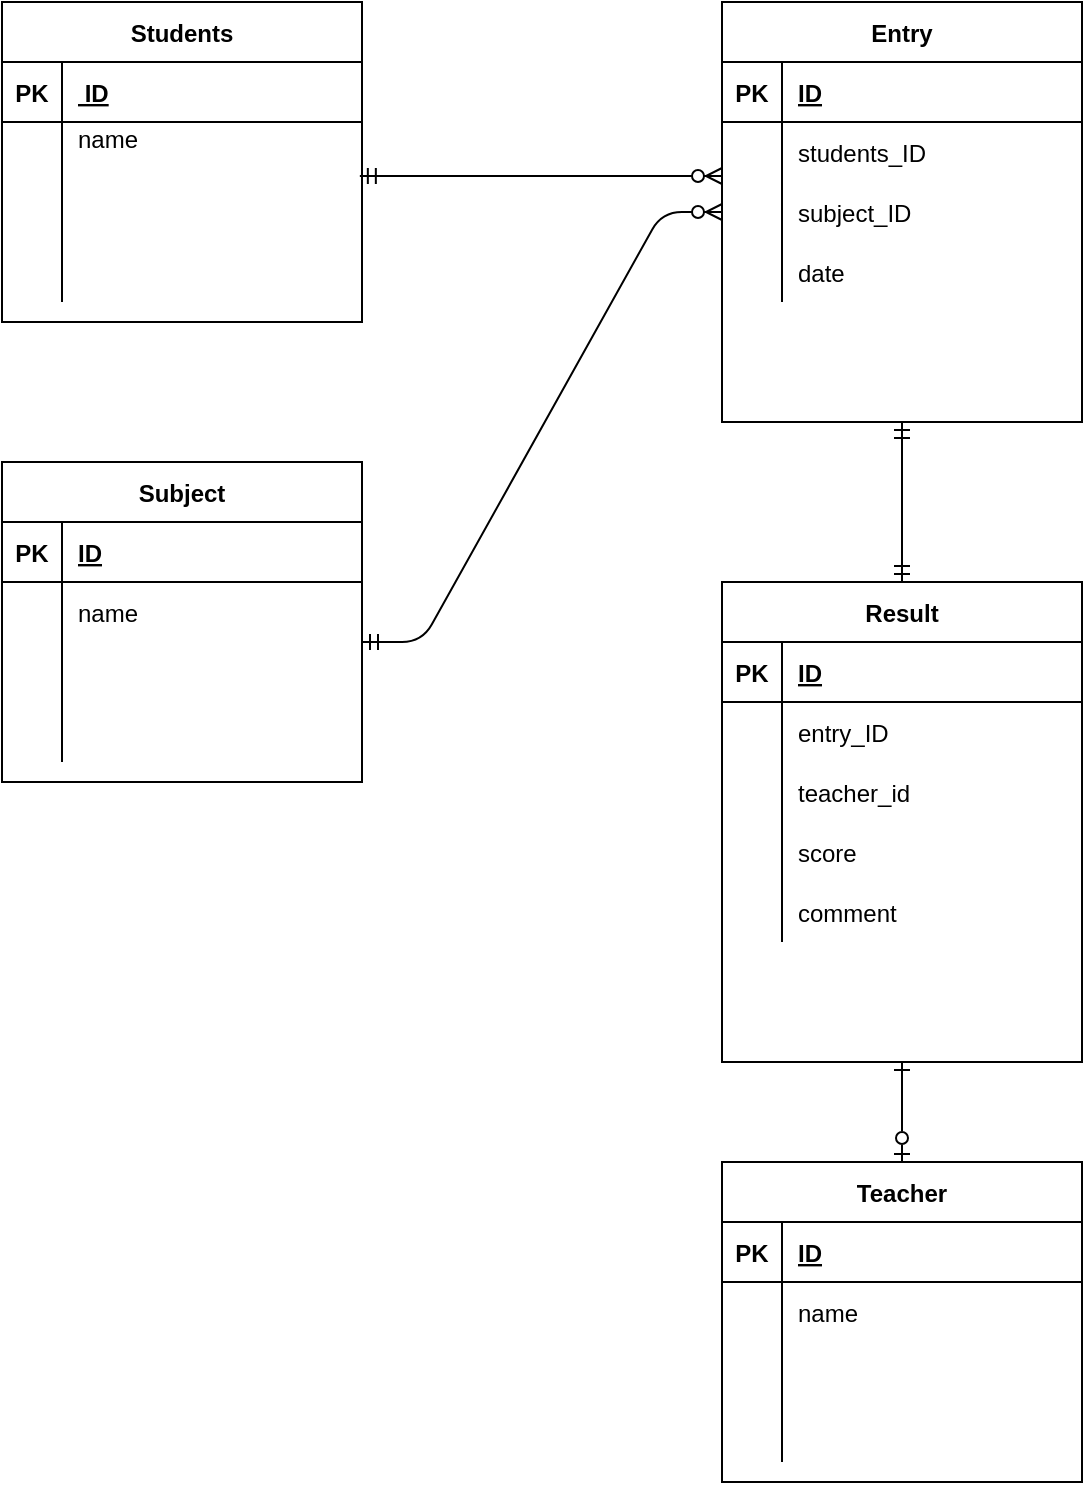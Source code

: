 <mxfile>
    <diagram id="nfkrNo7F_W3SSJUplzBl" name="ページ1">
        <mxGraphModel dx="728" dy="680" grid="1" gridSize="10" guides="1" tooltips="1" connect="1" arrows="1" fold="1" page="1" pageScale="1" pageWidth="827" pageHeight="1169" math="0" shadow="0">
            <root>
                <mxCell id="0"/>
                <mxCell id="1" parent="0"/>
                <mxCell id="3nr9EpFdbBmZAxnOFR-V-1" value="Students" style="shape=table;startSize=30;container=1;collapsible=1;childLayout=tableLayout;fixedRows=1;rowLines=0;fontStyle=1;align=center;resizeLast=1;" parent="1" vertex="1">
                    <mxGeometry x="80" y="150" width="180" height="160" as="geometry"/>
                </mxCell>
                <mxCell id="3nr9EpFdbBmZAxnOFR-V-2" value="" style="shape=partialRectangle;collapsible=0;dropTarget=0;pointerEvents=0;fillColor=none;top=0;left=0;bottom=1;right=0;points=[[0,0.5],[1,0.5]];portConstraint=eastwest;" parent="3nr9EpFdbBmZAxnOFR-V-1" vertex="1">
                    <mxGeometry y="30" width="180" height="30" as="geometry"/>
                </mxCell>
                <mxCell id="3nr9EpFdbBmZAxnOFR-V-3" value="PK" style="shape=partialRectangle;connectable=0;fillColor=none;top=0;left=0;bottom=0;right=0;fontStyle=1;overflow=hidden;" parent="3nr9EpFdbBmZAxnOFR-V-2" vertex="1">
                    <mxGeometry width="30" height="30" as="geometry">
                        <mxRectangle width="30" height="30" as="alternateBounds"/>
                    </mxGeometry>
                </mxCell>
                <mxCell id="3nr9EpFdbBmZAxnOFR-V-4" value=" ID" style="shape=partialRectangle;connectable=0;fillColor=none;top=0;left=0;bottom=0;right=0;align=left;spacingLeft=6;fontStyle=5;overflow=hidden;" parent="3nr9EpFdbBmZAxnOFR-V-2" vertex="1">
                    <mxGeometry x="30" width="150" height="30" as="geometry">
                        <mxRectangle width="150" height="30" as="alternateBounds"/>
                    </mxGeometry>
                </mxCell>
                <mxCell id="3nr9EpFdbBmZAxnOFR-V-5" value="" style="shape=partialRectangle;collapsible=0;dropTarget=0;pointerEvents=0;fillColor=none;top=0;left=0;bottom=0;right=0;points=[[0,0.5],[1,0.5]];portConstraint=eastwest;" parent="3nr9EpFdbBmZAxnOFR-V-1" vertex="1">
                    <mxGeometry y="60" width="180" height="30" as="geometry"/>
                </mxCell>
                <mxCell id="3nr9EpFdbBmZAxnOFR-V-6" value="" style="shape=partialRectangle;connectable=0;fillColor=none;top=0;left=0;bottom=0;right=0;editable=1;overflow=hidden;" parent="3nr9EpFdbBmZAxnOFR-V-5" vertex="1">
                    <mxGeometry width="30" height="30" as="geometry">
                        <mxRectangle width="30" height="30" as="alternateBounds"/>
                    </mxGeometry>
                </mxCell>
                <mxCell id="3nr9EpFdbBmZAxnOFR-V-7" value="name&#10;" style="shape=partialRectangle;connectable=0;fillColor=none;top=0;left=0;bottom=0;right=0;align=left;spacingLeft=6;overflow=hidden;" parent="3nr9EpFdbBmZAxnOFR-V-5" vertex="1">
                    <mxGeometry x="30" width="150" height="30" as="geometry">
                        <mxRectangle width="150" height="30" as="alternateBounds"/>
                    </mxGeometry>
                </mxCell>
                <mxCell id="3nr9EpFdbBmZAxnOFR-V-8" value="" style="shape=partialRectangle;collapsible=0;dropTarget=0;pointerEvents=0;fillColor=none;top=0;left=0;bottom=0;right=0;points=[[0,0.5],[1,0.5]];portConstraint=eastwest;" parent="3nr9EpFdbBmZAxnOFR-V-1" vertex="1">
                    <mxGeometry y="90" width="180" height="30" as="geometry"/>
                </mxCell>
                <mxCell id="3nr9EpFdbBmZAxnOFR-V-9" value="" style="shape=partialRectangle;connectable=0;fillColor=none;top=0;left=0;bottom=0;right=0;editable=1;overflow=hidden;" parent="3nr9EpFdbBmZAxnOFR-V-8" vertex="1">
                    <mxGeometry width="30" height="30" as="geometry">
                        <mxRectangle width="30" height="30" as="alternateBounds"/>
                    </mxGeometry>
                </mxCell>
                <mxCell id="3nr9EpFdbBmZAxnOFR-V-10" value="" style="shape=partialRectangle;connectable=0;fillColor=none;top=0;left=0;bottom=0;right=0;align=left;spacingLeft=6;overflow=hidden;" parent="3nr9EpFdbBmZAxnOFR-V-8" vertex="1">
                    <mxGeometry x="30" width="150" height="30" as="geometry">
                        <mxRectangle width="150" height="30" as="alternateBounds"/>
                    </mxGeometry>
                </mxCell>
                <mxCell id="3nr9EpFdbBmZAxnOFR-V-11" value="" style="shape=partialRectangle;collapsible=0;dropTarget=0;pointerEvents=0;fillColor=none;top=0;left=0;bottom=0;right=0;points=[[0,0.5],[1,0.5]];portConstraint=eastwest;" parent="3nr9EpFdbBmZAxnOFR-V-1" vertex="1">
                    <mxGeometry y="120" width="180" height="30" as="geometry"/>
                </mxCell>
                <mxCell id="3nr9EpFdbBmZAxnOFR-V-12" value="" style="shape=partialRectangle;connectable=0;fillColor=none;top=0;left=0;bottom=0;right=0;editable=1;overflow=hidden;" parent="3nr9EpFdbBmZAxnOFR-V-11" vertex="1">
                    <mxGeometry width="30" height="30" as="geometry">
                        <mxRectangle width="30" height="30" as="alternateBounds"/>
                    </mxGeometry>
                </mxCell>
                <mxCell id="3nr9EpFdbBmZAxnOFR-V-13" value="" style="shape=partialRectangle;connectable=0;fillColor=none;top=0;left=0;bottom=0;right=0;align=left;spacingLeft=6;overflow=hidden;" parent="3nr9EpFdbBmZAxnOFR-V-11" vertex="1">
                    <mxGeometry x="30" width="150" height="30" as="geometry">
                        <mxRectangle width="150" height="30" as="alternateBounds"/>
                    </mxGeometry>
                </mxCell>
                <mxCell id="3nr9EpFdbBmZAxnOFR-V-14" value="Teacher" style="shape=table;startSize=30;container=1;collapsible=1;childLayout=tableLayout;fixedRows=1;rowLines=0;fontStyle=1;align=center;resizeLast=1;" parent="1" vertex="1">
                    <mxGeometry x="440" y="730" width="180" height="160" as="geometry"/>
                </mxCell>
                <mxCell id="3nr9EpFdbBmZAxnOFR-V-15" value="" style="shape=partialRectangle;collapsible=0;dropTarget=0;pointerEvents=0;fillColor=none;top=0;left=0;bottom=1;right=0;points=[[0,0.5],[1,0.5]];portConstraint=eastwest;" parent="3nr9EpFdbBmZAxnOFR-V-14" vertex="1">
                    <mxGeometry y="30" width="180" height="30" as="geometry"/>
                </mxCell>
                <mxCell id="3nr9EpFdbBmZAxnOFR-V-16" value="PK" style="shape=partialRectangle;connectable=0;fillColor=none;top=0;left=0;bottom=0;right=0;fontStyle=1;overflow=hidden;" parent="3nr9EpFdbBmZAxnOFR-V-15" vertex="1">
                    <mxGeometry width="30" height="30" as="geometry">
                        <mxRectangle width="30" height="30" as="alternateBounds"/>
                    </mxGeometry>
                </mxCell>
                <mxCell id="3nr9EpFdbBmZAxnOFR-V-17" value="ID" style="shape=partialRectangle;connectable=0;fillColor=none;top=0;left=0;bottom=0;right=0;align=left;spacingLeft=6;fontStyle=5;overflow=hidden;" parent="3nr9EpFdbBmZAxnOFR-V-15" vertex="1">
                    <mxGeometry x="30" width="150" height="30" as="geometry">
                        <mxRectangle width="150" height="30" as="alternateBounds"/>
                    </mxGeometry>
                </mxCell>
                <mxCell id="3nr9EpFdbBmZAxnOFR-V-18" value="" style="shape=partialRectangle;collapsible=0;dropTarget=0;pointerEvents=0;fillColor=none;top=0;left=0;bottom=0;right=0;points=[[0,0.5],[1,0.5]];portConstraint=eastwest;" parent="3nr9EpFdbBmZAxnOFR-V-14" vertex="1">
                    <mxGeometry y="60" width="180" height="30" as="geometry"/>
                </mxCell>
                <mxCell id="3nr9EpFdbBmZAxnOFR-V-19" value="" style="shape=partialRectangle;connectable=0;fillColor=none;top=0;left=0;bottom=0;right=0;editable=1;overflow=hidden;" parent="3nr9EpFdbBmZAxnOFR-V-18" vertex="1">
                    <mxGeometry width="30" height="30" as="geometry">
                        <mxRectangle width="30" height="30" as="alternateBounds"/>
                    </mxGeometry>
                </mxCell>
                <mxCell id="3nr9EpFdbBmZAxnOFR-V-20" value="name" style="shape=partialRectangle;connectable=0;fillColor=none;top=0;left=0;bottom=0;right=0;align=left;spacingLeft=6;overflow=hidden;" parent="3nr9EpFdbBmZAxnOFR-V-18" vertex="1">
                    <mxGeometry x="30" width="150" height="30" as="geometry">
                        <mxRectangle width="150" height="30" as="alternateBounds"/>
                    </mxGeometry>
                </mxCell>
                <mxCell id="3nr9EpFdbBmZAxnOFR-V-21" value="" style="shape=partialRectangle;collapsible=0;dropTarget=0;pointerEvents=0;fillColor=none;top=0;left=0;bottom=0;right=0;points=[[0,0.5],[1,0.5]];portConstraint=eastwest;" parent="3nr9EpFdbBmZAxnOFR-V-14" vertex="1">
                    <mxGeometry y="90" width="180" height="30" as="geometry"/>
                </mxCell>
                <mxCell id="3nr9EpFdbBmZAxnOFR-V-22" value="" style="shape=partialRectangle;connectable=0;fillColor=none;top=0;left=0;bottom=0;right=0;editable=1;overflow=hidden;" parent="3nr9EpFdbBmZAxnOFR-V-21" vertex="1">
                    <mxGeometry width="30" height="30" as="geometry">
                        <mxRectangle width="30" height="30" as="alternateBounds"/>
                    </mxGeometry>
                </mxCell>
                <mxCell id="3nr9EpFdbBmZAxnOFR-V-23" value="" style="shape=partialRectangle;connectable=0;fillColor=none;top=0;left=0;bottom=0;right=0;align=left;spacingLeft=6;overflow=hidden;" parent="3nr9EpFdbBmZAxnOFR-V-21" vertex="1">
                    <mxGeometry x="30" width="150" height="30" as="geometry">
                        <mxRectangle width="150" height="30" as="alternateBounds"/>
                    </mxGeometry>
                </mxCell>
                <mxCell id="3nr9EpFdbBmZAxnOFR-V-24" value="" style="shape=partialRectangle;collapsible=0;dropTarget=0;pointerEvents=0;fillColor=none;top=0;left=0;bottom=0;right=0;points=[[0,0.5],[1,0.5]];portConstraint=eastwest;" parent="3nr9EpFdbBmZAxnOFR-V-14" vertex="1">
                    <mxGeometry y="120" width="180" height="30" as="geometry"/>
                </mxCell>
                <mxCell id="3nr9EpFdbBmZAxnOFR-V-25" value="" style="shape=partialRectangle;connectable=0;fillColor=none;top=0;left=0;bottom=0;right=0;editable=1;overflow=hidden;" parent="3nr9EpFdbBmZAxnOFR-V-24" vertex="1">
                    <mxGeometry width="30" height="30" as="geometry">
                        <mxRectangle width="30" height="30" as="alternateBounds"/>
                    </mxGeometry>
                </mxCell>
                <mxCell id="3nr9EpFdbBmZAxnOFR-V-26" value="" style="shape=partialRectangle;connectable=0;fillColor=none;top=0;left=0;bottom=0;right=0;align=left;spacingLeft=6;overflow=hidden;" parent="3nr9EpFdbBmZAxnOFR-V-24" vertex="1">
                    <mxGeometry x="30" width="150" height="30" as="geometry">
                        <mxRectangle width="150" height="30" as="alternateBounds"/>
                    </mxGeometry>
                </mxCell>
                <mxCell id="3nr9EpFdbBmZAxnOFR-V-27" value="Subject" style="shape=table;startSize=30;container=1;collapsible=1;childLayout=tableLayout;fixedRows=1;rowLines=0;fontStyle=1;align=center;resizeLast=1;" parent="1" vertex="1">
                    <mxGeometry x="80" y="380" width="180" height="160" as="geometry"/>
                </mxCell>
                <mxCell id="3nr9EpFdbBmZAxnOFR-V-28" value="" style="shape=partialRectangle;collapsible=0;dropTarget=0;pointerEvents=0;fillColor=none;top=0;left=0;bottom=1;right=0;points=[[0,0.5],[1,0.5]];portConstraint=eastwest;" parent="3nr9EpFdbBmZAxnOFR-V-27" vertex="1">
                    <mxGeometry y="30" width="180" height="30" as="geometry"/>
                </mxCell>
                <mxCell id="3nr9EpFdbBmZAxnOFR-V-29" value="PK" style="shape=partialRectangle;connectable=0;fillColor=none;top=0;left=0;bottom=0;right=0;fontStyle=1;overflow=hidden;" parent="3nr9EpFdbBmZAxnOFR-V-28" vertex="1">
                    <mxGeometry width="30" height="30" as="geometry">
                        <mxRectangle width="30" height="30" as="alternateBounds"/>
                    </mxGeometry>
                </mxCell>
                <mxCell id="3nr9EpFdbBmZAxnOFR-V-30" value="ID" style="shape=partialRectangle;connectable=0;fillColor=none;top=0;left=0;bottom=0;right=0;align=left;spacingLeft=6;fontStyle=5;overflow=hidden;" parent="3nr9EpFdbBmZAxnOFR-V-28" vertex="1">
                    <mxGeometry x="30" width="150" height="30" as="geometry">
                        <mxRectangle width="150" height="30" as="alternateBounds"/>
                    </mxGeometry>
                </mxCell>
                <mxCell id="3nr9EpFdbBmZAxnOFR-V-31" value="" style="shape=partialRectangle;collapsible=0;dropTarget=0;pointerEvents=0;fillColor=none;top=0;left=0;bottom=0;right=0;points=[[0,0.5],[1,0.5]];portConstraint=eastwest;" parent="3nr9EpFdbBmZAxnOFR-V-27" vertex="1">
                    <mxGeometry y="60" width="180" height="30" as="geometry"/>
                </mxCell>
                <mxCell id="3nr9EpFdbBmZAxnOFR-V-32" value="" style="shape=partialRectangle;connectable=0;fillColor=none;top=0;left=0;bottom=0;right=0;editable=1;overflow=hidden;" parent="3nr9EpFdbBmZAxnOFR-V-31" vertex="1">
                    <mxGeometry width="30" height="30" as="geometry">
                        <mxRectangle width="30" height="30" as="alternateBounds"/>
                    </mxGeometry>
                </mxCell>
                <mxCell id="3nr9EpFdbBmZAxnOFR-V-33" value="name" style="shape=partialRectangle;connectable=0;fillColor=none;top=0;left=0;bottom=0;right=0;align=left;spacingLeft=6;overflow=hidden;" parent="3nr9EpFdbBmZAxnOFR-V-31" vertex="1">
                    <mxGeometry x="30" width="150" height="30" as="geometry">
                        <mxRectangle width="150" height="30" as="alternateBounds"/>
                    </mxGeometry>
                </mxCell>
                <mxCell id="3nr9EpFdbBmZAxnOFR-V-34" value="" style="shape=partialRectangle;collapsible=0;dropTarget=0;pointerEvents=0;fillColor=none;top=0;left=0;bottom=0;right=0;points=[[0,0.5],[1,0.5]];portConstraint=eastwest;" parent="3nr9EpFdbBmZAxnOFR-V-27" vertex="1">
                    <mxGeometry y="90" width="180" height="30" as="geometry"/>
                </mxCell>
                <mxCell id="3nr9EpFdbBmZAxnOFR-V-35" value="" style="shape=partialRectangle;connectable=0;fillColor=none;top=0;left=0;bottom=0;right=0;editable=1;overflow=hidden;" parent="3nr9EpFdbBmZAxnOFR-V-34" vertex="1">
                    <mxGeometry width="30" height="30" as="geometry">
                        <mxRectangle width="30" height="30" as="alternateBounds"/>
                    </mxGeometry>
                </mxCell>
                <mxCell id="3nr9EpFdbBmZAxnOFR-V-36" value="" style="shape=partialRectangle;connectable=0;fillColor=none;top=0;left=0;bottom=0;right=0;align=left;spacingLeft=6;overflow=hidden;" parent="3nr9EpFdbBmZAxnOFR-V-34" vertex="1">
                    <mxGeometry x="30" width="150" height="30" as="geometry">
                        <mxRectangle width="150" height="30" as="alternateBounds"/>
                    </mxGeometry>
                </mxCell>
                <mxCell id="3nr9EpFdbBmZAxnOFR-V-37" value="" style="shape=partialRectangle;collapsible=0;dropTarget=0;pointerEvents=0;fillColor=none;top=0;left=0;bottom=0;right=0;points=[[0,0.5],[1,0.5]];portConstraint=eastwest;" parent="3nr9EpFdbBmZAxnOFR-V-27" vertex="1">
                    <mxGeometry y="120" width="180" height="30" as="geometry"/>
                </mxCell>
                <mxCell id="3nr9EpFdbBmZAxnOFR-V-38" value="" style="shape=partialRectangle;connectable=0;fillColor=none;top=0;left=0;bottom=0;right=0;editable=1;overflow=hidden;" parent="3nr9EpFdbBmZAxnOFR-V-37" vertex="1">
                    <mxGeometry width="30" height="30" as="geometry">
                        <mxRectangle width="30" height="30" as="alternateBounds"/>
                    </mxGeometry>
                </mxCell>
                <mxCell id="3nr9EpFdbBmZAxnOFR-V-39" value="" style="shape=partialRectangle;connectable=0;fillColor=none;top=0;left=0;bottom=0;right=0;align=left;spacingLeft=6;overflow=hidden;" parent="3nr9EpFdbBmZAxnOFR-V-37" vertex="1">
                    <mxGeometry x="30" width="150" height="30" as="geometry">
                        <mxRectangle width="150" height="30" as="alternateBounds"/>
                    </mxGeometry>
                </mxCell>
                <mxCell id="NAHXFO746mglWxtAbuVT-7" style="edgeStyle=none;html=1;exitX=0.5;exitY=1;exitDx=0;exitDy=0;endArrow=ERmandOne;endFill=0;entryX=0.5;entryY=0;entryDx=0;entryDy=0;startArrow=ERmandOne;startFill=0;" edge="1" parent="1" source="3nr9EpFdbBmZAxnOFR-V-79" target="3nr9EpFdbBmZAxnOFR-V-92">
                    <mxGeometry relative="1" as="geometry">
                        <mxPoint x="530" y="380" as="targetPoint"/>
                    </mxGeometry>
                </mxCell>
                <mxCell id="3nr9EpFdbBmZAxnOFR-V-79" value="Entry" style="shape=table;startSize=30;container=1;collapsible=1;childLayout=tableLayout;fixedRows=1;rowLines=0;fontStyle=1;align=center;resizeLast=1;" parent="1" vertex="1">
                    <mxGeometry x="440" y="150" width="180" height="210" as="geometry"/>
                </mxCell>
                <mxCell id="3nr9EpFdbBmZAxnOFR-V-117" value="" style="shape=partialRectangle;collapsible=0;dropTarget=0;pointerEvents=0;fillColor=none;top=0;left=0;bottom=1;right=0;points=[[0,0.5],[1,0.5]];portConstraint=eastwest;" parent="3nr9EpFdbBmZAxnOFR-V-79" vertex="1">
                    <mxGeometry y="30" width="180" height="30" as="geometry"/>
                </mxCell>
                <mxCell id="3nr9EpFdbBmZAxnOFR-V-118" value="PK" style="shape=partialRectangle;connectable=0;fillColor=none;top=0;left=0;bottom=0;right=0;fontStyle=1;overflow=hidden;" parent="3nr9EpFdbBmZAxnOFR-V-117" vertex="1">
                    <mxGeometry width="30" height="30" as="geometry">
                        <mxRectangle width="30" height="30" as="alternateBounds"/>
                    </mxGeometry>
                </mxCell>
                <mxCell id="3nr9EpFdbBmZAxnOFR-V-119" value="ID" style="shape=partialRectangle;connectable=0;fillColor=none;top=0;left=0;bottom=0;right=0;align=left;spacingLeft=6;fontStyle=5;overflow=hidden;" parent="3nr9EpFdbBmZAxnOFR-V-117" vertex="1">
                    <mxGeometry x="30" width="150" height="30" as="geometry">
                        <mxRectangle width="150" height="30" as="alternateBounds"/>
                    </mxGeometry>
                </mxCell>
                <mxCell id="3nr9EpFdbBmZAxnOFR-V-86" value="" style="shape=partialRectangle;collapsible=0;dropTarget=0;pointerEvents=0;fillColor=none;top=0;left=0;bottom=0;right=0;points=[[0,0.5],[1,0.5]];portConstraint=eastwest;" parent="3nr9EpFdbBmZAxnOFR-V-79" vertex="1">
                    <mxGeometry y="60" width="180" height="30" as="geometry"/>
                </mxCell>
                <mxCell id="3nr9EpFdbBmZAxnOFR-V-87" value="" style="shape=partialRectangle;connectable=0;fillColor=none;top=0;left=0;bottom=0;right=0;editable=1;overflow=hidden;" parent="3nr9EpFdbBmZAxnOFR-V-86" vertex="1">
                    <mxGeometry width="30" height="30" as="geometry">
                        <mxRectangle width="30" height="30" as="alternateBounds"/>
                    </mxGeometry>
                </mxCell>
                <mxCell id="3nr9EpFdbBmZAxnOFR-V-88" value="students_ID" style="shape=partialRectangle;connectable=0;fillColor=none;top=0;left=0;bottom=0;right=0;align=left;spacingLeft=6;overflow=hidden;" parent="3nr9EpFdbBmZAxnOFR-V-86" vertex="1">
                    <mxGeometry x="30" width="150" height="30" as="geometry">
                        <mxRectangle width="150" height="30" as="alternateBounds"/>
                    </mxGeometry>
                </mxCell>
                <mxCell id="3nr9EpFdbBmZAxnOFR-V-89" value="" style="shape=partialRectangle;collapsible=0;dropTarget=0;pointerEvents=0;fillColor=none;top=0;left=0;bottom=0;right=0;points=[[0,0.5],[1,0.5]];portConstraint=eastwest;" parent="3nr9EpFdbBmZAxnOFR-V-79" vertex="1">
                    <mxGeometry y="90" width="180" height="30" as="geometry"/>
                </mxCell>
                <mxCell id="3nr9EpFdbBmZAxnOFR-V-90" value="" style="shape=partialRectangle;connectable=0;fillColor=none;top=0;left=0;bottom=0;right=0;editable=1;overflow=hidden;" parent="3nr9EpFdbBmZAxnOFR-V-89" vertex="1">
                    <mxGeometry width="30" height="30" as="geometry">
                        <mxRectangle width="30" height="30" as="alternateBounds"/>
                    </mxGeometry>
                </mxCell>
                <mxCell id="3nr9EpFdbBmZAxnOFR-V-91" value="subject_ID" style="shape=partialRectangle;connectable=0;fillColor=none;top=0;left=0;bottom=0;right=0;align=left;spacingLeft=6;overflow=hidden;" parent="3nr9EpFdbBmZAxnOFR-V-89" vertex="1">
                    <mxGeometry x="30" width="150" height="30" as="geometry">
                        <mxRectangle width="150" height="30" as="alternateBounds"/>
                    </mxGeometry>
                </mxCell>
                <mxCell id="3nr9EpFdbBmZAxnOFR-V-107" value="" style="shape=partialRectangle;collapsible=0;dropTarget=0;pointerEvents=0;fillColor=none;top=0;left=0;bottom=0;right=0;points=[[0,0.5],[1,0.5]];portConstraint=eastwest;" parent="3nr9EpFdbBmZAxnOFR-V-79" vertex="1">
                    <mxGeometry y="120" width="180" height="30" as="geometry"/>
                </mxCell>
                <mxCell id="3nr9EpFdbBmZAxnOFR-V-108" value="" style="shape=partialRectangle;connectable=0;fillColor=none;top=0;left=0;bottom=0;right=0;editable=1;overflow=hidden;" parent="3nr9EpFdbBmZAxnOFR-V-107" vertex="1">
                    <mxGeometry width="30" height="30" as="geometry">
                        <mxRectangle width="30" height="30" as="alternateBounds"/>
                    </mxGeometry>
                </mxCell>
                <mxCell id="3nr9EpFdbBmZAxnOFR-V-109" value="date" style="shape=partialRectangle;connectable=0;fillColor=none;top=0;left=0;bottom=0;right=0;align=left;spacingLeft=6;overflow=hidden;" parent="3nr9EpFdbBmZAxnOFR-V-107" vertex="1">
                    <mxGeometry x="30" width="150" height="30" as="geometry">
                        <mxRectangle width="150" height="30" as="alternateBounds"/>
                    </mxGeometry>
                </mxCell>
                <mxCell id="NAHXFO746mglWxtAbuVT-8" style="edgeStyle=none;html=1;exitX=0.5;exitY=1;exitDx=0;exitDy=0;entryX=0.5;entryY=0;entryDx=0;entryDy=0;startArrow=ERone;startFill=0;endArrow=ERzeroToOne;endFill=0;" edge="1" parent="1" source="3nr9EpFdbBmZAxnOFR-V-92" target="3nr9EpFdbBmZAxnOFR-V-14">
                    <mxGeometry relative="1" as="geometry"/>
                </mxCell>
                <mxCell id="3nr9EpFdbBmZAxnOFR-V-92" value="Result" style="shape=table;startSize=30;container=1;collapsible=1;childLayout=tableLayout;fixedRows=1;rowLines=0;fontStyle=1;align=center;resizeLast=1;" parent="1" vertex="1">
                    <mxGeometry x="440" y="440" width="180" height="240" as="geometry"/>
                </mxCell>
                <mxCell id="3nr9EpFdbBmZAxnOFR-V-93" value="" style="shape=partialRectangle;collapsible=0;dropTarget=0;pointerEvents=0;fillColor=none;top=0;left=0;bottom=1;right=0;points=[[0,0.5],[1,0.5]];portConstraint=eastwest;" parent="3nr9EpFdbBmZAxnOFR-V-92" vertex="1">
                    <mxGeometry y="30" width="180" height="30" as="geometry"/>
                </mxCell>
                <mxCell id="3nr9EpFdbBmZAxnOFR-V-94" value="PK" style="shape=partialRectangle;connectable=0;fillColor=none;top=0;left=0;bottom=0;right=0;fontStyle=1;overflow=hidden;" parent="3nr9EpFdbBmZAxnOFR-V-93" vertex="1">
                    <mxGeometry width="30" height="30" as="geometry">
                        <mxRectangle width="30" height="30" as="alternateBounds"/>
                    </mxGeometry>
                </mxCell>
                <mxCell id="3nr9EpFdbBmZAxnOFR-V-95" value="ID" style="shape=partialRectangle;connectable=0;fillColor=none;top=0;left=0;bottom=0;right=0;align=left;spacingLeft=6;fontStyle=5;overflow=hidden;" parent="3nr9EpFdbBmZAxnOFR-V-93" vertex="1">
                    <mxGeometry x="30" width="150" height="30" as="geometry">
                        <mxRectangle width="150" height="30" as="alternateBounds"/>
                    </mxGeometry>
                </mxCell>
                <mxCell id="3nr9EpFdbBmZAxnOFR-V-96" value="" style="shape=partialRectangle;collapsible=0;dropTarget=0;pointerEvents=0;fillColor=none;top=0;left=0;bottom=0;right=0;points=[[0,0.5],[1,0.5]];portConstraint=eastwest;" parent="3nr9EpFdbBmZAxnOFR-V-92" vertex="1">
                    <mxGeometry y="60" width="180" height="30" as="geometry"/>
                </mxCell>
                <mxCell id="3nr9EpFdbBmZAxnOFR-V-97" value="" style="shape=partialRectangle;connectable=0;fillColor=none;top=0;left=0;bottom=0;right=0;editable=1;overflow=hidden;" parent="3nr9EpFdbBmZAxnOFR-V-96" vertex="1">
                    <mxGeometry width="30" height="30" as="geometry">
                        <mxRectangle width="30" height="30" as="alternateBounds"/>
                    </mxGeometry>
                </mxCell>
                <mxCell id="3nr9EpFdbBmZAxnOFR-V-98" value="entry_ID" style="shape=partialRectangle;connectable=0;fillColor=none;top=0;left=0;bottom=0;right=0;align=left;spacingLeft=6;overflow=hidden;" parent="3nr9EpFdbBmZAxnOFR-V-96" vertex="1">
                    <mxGeometry x="30" width="150" height="30" as="geometry">
                        <mxRectangle width="150" height="30" as="alternateBounds"/>
                    </mxGeometry>
                </mxCell>
                <mxCell id="3nr9EpFdbBmZAxnOFR-V-99" value="" style="shape=partialRectangle;collapsible=0;dropTarget=0;pointerEvents=0;fillColor=none;top=0;left=0;bottom=0;right=0;points=[[0,0.5],[1,0.5]];portConstraint=eastwest;" parent="3nr9EpFdbBmZAxnOFR-V-92" vertex="1">
                    <mxGeometry y="90" width="180" height="30" as="geometry"/>
                </mxCell>
                <mxCell id="3nr9EpFdbBmZAxnOFR-V-100" value="" style="shape=partialRectangle;connectable=0;fillColor=none;top=0;left=0;bottom=0;right=0;editable=1;overflow=hidden;" parent="3nr9EpFdbBmZAxnOFR-V-99" vertex="1">
                    <mxGeometry width="30" height="30" as="geometry">
                        <mxRectangle width="30" height="30" as="alternateBounds"/>
                    </mxGeometry>
                </mxCell>
                <mxCell id="3nr9EpFdbBmZAxnOFR-V-101" value="teacher_id" style="shape=partialRectangle;connectable=0;fillColor=none;top=0;left=0;bottom=0;right=0;align=left;spacingLeft=6;overflow=hidden;" parent="3nr9EpFdbBmZAxnOFR-V-99" vertex="1">
                    <mxGeometry x="30" width="150" height="30" as="geometry">
                        <mxRectangle width="150" height="30" as="alternateBounds"/>
                    </mxGeometry>
                </mxCell>
                <mxCell id="3nr9EpFdbBmZAxnOFR-V-102" value="" style="shape=partialRectangle;collapsible=0;dropTarget=0;pointerEvents=0;fillColor=none;top=0;left=0;bottom=0;right=0;points=[[0,0.5],[1,0.5]];portConstraint=eastwest;" parent="3nr9EpFdbBmZAxnOFR-V-92" vertex="1">
                    <mxGeometry y="120" width="180" height="30" as="geometry"/>
                </mxCell>
                <mxCell id="3nr9EpFdbBmZAxnOFR-V-103" value="" style="shape=partialRectangle;connectable=0;fillColor=none;top=0;left=0;bottom=0;right=0;editable=1;overflow=hidden;" parent="3nr9EpFdbBmZAxnOFR-V-102" vertex="1">
                    <mxGeometry width="30" height="30" as="geometry">
                        <mxRectangle width="30" height="30" as="alternateBounds"/>
                    </mxGeometry>
                </mxCell>
                <mxCell id="3nr9EpFdbBmZAxnOFR-V-104" value="score" style="shape=partialRectangle;connectable=0;fillColor=none;top=0;left=0;bottom=0;right=0;align=left;spacingLeft=6;overflow=hidden;" parent="3nr9EpFdbBmZAxnOFR-V-102" vertex="1">
                    <mxGeometry x="30" width="150" height="30" as="geometry">
                        <mxRectangle width="150" height="30" as="alternateBounds"/>
                    </mxGeometry>
                </mxCell>
                <mxCell id="3nr9EpFdbBmZAxnOFR-V-113" value="" style="shape=partialRectangle;collapsible=0;dropTarget=0;pointerEvents=0;fillColor=none;top=0;left=0;bottom=0;right=0;points=[[0,0.5],[1,0.5]];portConstraint=eastwest;" parent="3nr9EpFdbBmZAxnOFR-V-92" vertex="1">
                    <mxGeometry y="150" width="180" height="30" as="geometry"/>
                </mxCell>
                <mxCell id="3nr9EpFdbBmZAxnOFR-V-114" value="" style="shape=partialRectangle;connectable=0;fillColor=none;top=0;left=0;bottom=0;right=0;editable=1;overflow=hidden;" parent="3nr9EpFdbBmZAxnOFR-V-113" vertex="1">
                    <mxGeometry width="30" height="30" as="geometry">
                        <mxRectangle width="30" height="30" as="alternateBounds"/>
                    </mxGeometry>
                </mxCell>
                <mxCell id="3nr9EpFdbBmZAxnOFR-V-115" value="comment" style="shape=partialRectangle;connectable=0;fillColor=none;top=0;left=0;bottom=0;right=0;align=left;spacingLeft=6;overflow=hidden;" parent="3nr9EpFdbBmZAxnOFR-V-113" vertex="1">
                    <mxGeometry x="30" width="150" height="30" as="geometry">
                        <mxRectangle width="150" height="30" as="alternateBounds"/>
                    </mxGeometry>
                </mxCell>
                <mxCell id="NAHXFO746mglWxtAbuVT-1" value="" style="edgeStyle=entityRelationEdgeStyle;fontSize=12;html=1;endArrow=ERzeroToMany;startArrow=ERmandOne;entryX=0;entryY=0.5;entryDx=0;entryDy=0;" edge="1" parent="1" target="3nr9EpFdbBmZAxnOFR-V-89">
                    <mxGeometry width="100" height="100" relative="1" as="geometry">
                        <mxPoint x="260" y="470" as="sourcePoint"/>
                        <mxPoint x="430" y="260" as="targetPoint"/>
                    </mxGeometry>
                </mxCell>
                <mxCell id="NAHXFO746mglWxtAbuVT-2" value="" style="edgeStyle=entityRelationEdgeStyle;fontSize=12;html=1;endArrow=ERzeroToMany;startArrow=ERmandOne;exitX=0.994;exitY=-0.1;exitDx=0;exitDy=0;exitPerimeter=0;" edge="1" parent="1" source="3nr9EpFdbBmZAxnOFR-V-8">
                    <mxGeometry width="100" height="100" relative="1" as="geometry">
                        <mxPoint x="290" y="250" as="sourcePoint"/>
                        <mxPoint x="440" y="237" as="targetPoint"/>
                    </mxGeometry>
                </mxCell>
            </root>
        </mxGraphModel>
    </diagram>
</mxfile>
